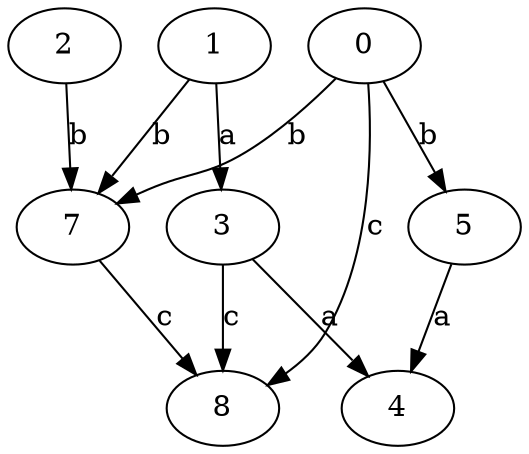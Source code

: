 strict digraph  {
3;
4;
5;
0;
1;
2;
7;
8;
3 -> 4  [label=a];
3 -> 8  [label=c];
5 -> 4  [label=a];
0 -> 5  [label=b];
0 -> 7  [label=b];
0 -> 8  [label=c];
1 -> 3  [label=a];
1 -> 7  [label=b];
2 -> 7  [label=b];
7 -> 8  [label=c];
}
